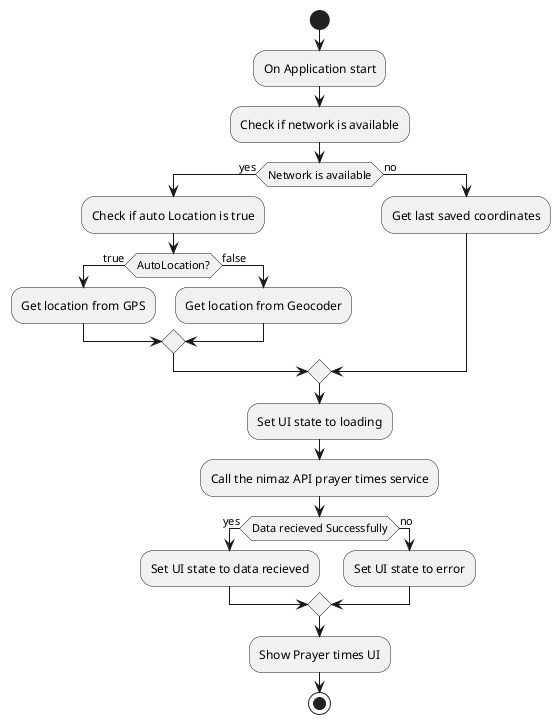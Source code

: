 @startuml
start
:On Application start;
:Check if network is available;
if (Network is available) then (yes)
  :Check if auto Location is true;
  if(AutoLocation?) then (true)
  :Get location from GPS;
  else (false)
    :Get location from Geocoder;
  endif
else (no)
:Get last saved coordinates;
endif
:Set UI state to loading;
:Call the nimaz API prayer times service;
if(Data recieved Successfully) then (yes)
:Set UI state to data recieved;
else(no)
:Set UI state to error;
endif
:Show Prayer times UI;
stop

@enduml
